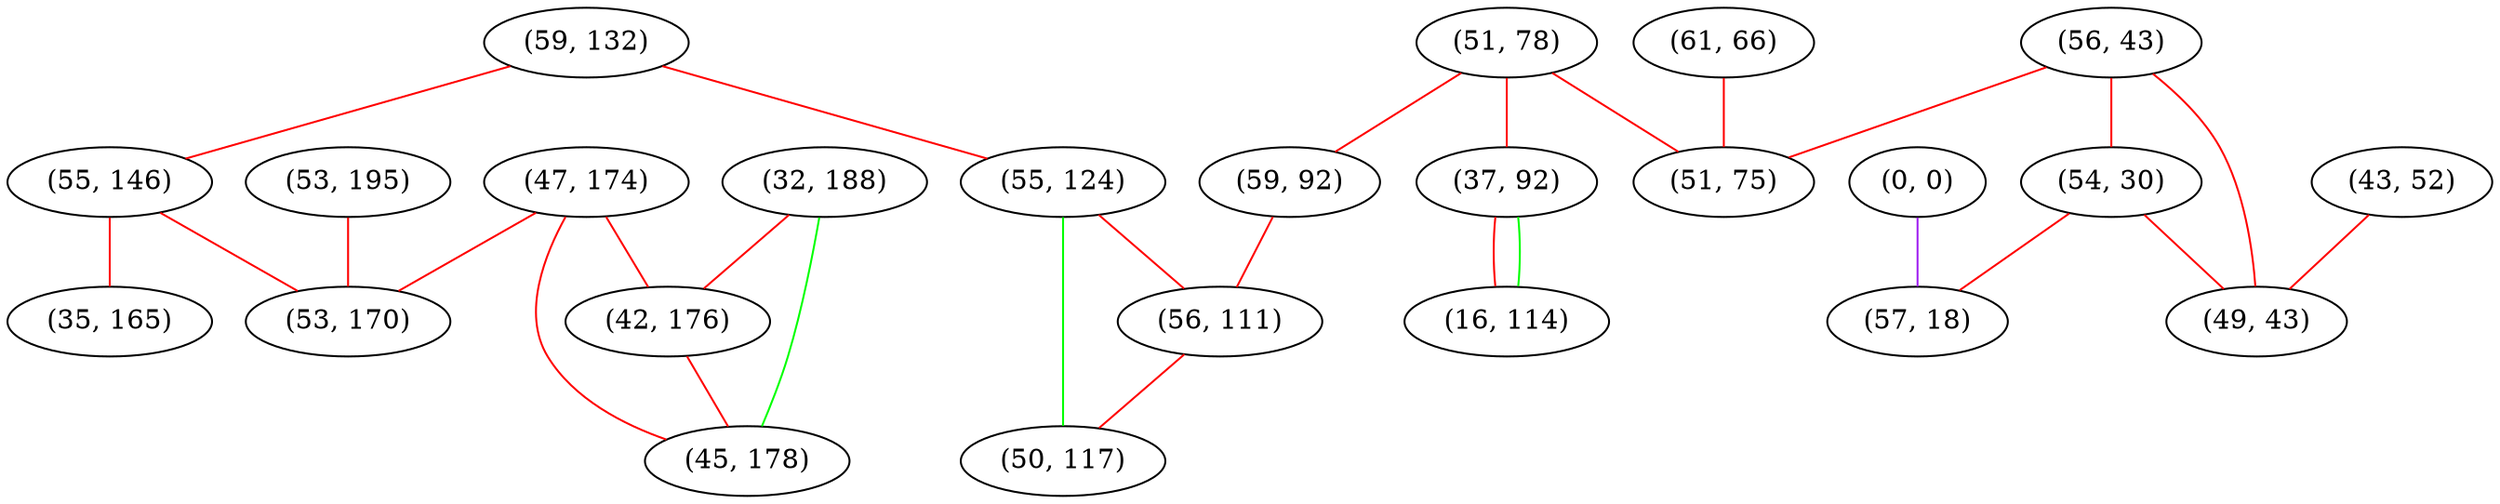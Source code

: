 graph "" {
"(59, 132)";
"(51, 78)";
"(56, 43)";
"(59, 92)";
"(47, 174)";
"(55, 146)";
"(54, 30)";
"(55, 124)";
"(61, 66)";
"(43, 52)";
"(37, 92)";
"(35, 165)";
"(0, 0)";
"(56, 111)";
"(53, 195)";
"(53, 170)";
"(50, 117)";
"(16, 114)";
"(32, 188)";
"(57, 18)";
"(42, 176)";
"(49, 43)";
"(45, 178)";
"(51, 75)";
"(59, 132)" -- "(55, 124)"  [color=red, key=0, weight=1];
"(59, 132)" -- "(55, 146)"  [color=red, key=0, weight=1];
"(51, 78)" -- "(37, 92)"  [color=red, key=0, weight=1];
"(51, 78)" -- "(59, 92)"  [color=red, key=0, weight=1];
"(51, 78)" -- "(51, 75)"  [color=red, key=0, weight=1];
"(56, 43)" -- "(49, 43)"  [color=red, key=0, weight=1];
"(56, 43)" -- "(51, 75)"  [color=red, key=0, weight=1];
"(56, 43)" -- "(54, 30)"  [color=red, key=0, weight=1];
"(59, 92)" -- "(56, 111)"  [color=red, key=0, weight=1];
"(47, 174)" -- "(42, 176)"  [color=red, key=0, weight=1];
"(47, 174)" -- "(53, 170)"  [color=red, key=0, weight=1];
"(47, 174)" -- "(45, 178)"  [color=red, key=0, weight=1];
"(55, 146)" -- "(53, 170)"  [color=red, key=0, weight=1];
"(55, 146)" -- "(35, 165)"  [color=red, key=0, weight=1];
"(54, 30)" -- "(57, 18)"  [color=red, key=0, weight=1];
"(54, 30)" -- "(49, 43)"  [color=red, key=0, weight=1];
"(55, 124)" -- "(50, 117)"  [color=green, key=0, weight=2];
"(55, 124)" -- "(56, 111)"  [color=red, key=0, weight=1];
"(61, 66)" -- "(51, 75)"  [color=red, key=0, weight=1];
"(43, 52)" -- "(49, 43)"  [color=red, key=0, weight=1];
"(37, 92)" -- "(16, 114)"  [color=red, key=0, weight=1];
"(37, 92)" -- "(16, 114)"  [color=green, key=1, weight=2];
"(0, 0)" -- "(57, 18)"  [color=purple, key=0, weight=4];
"(56, 111)" -- "(50, 117)"  [color=red, key=0, weight=1];
"(53, 195)" -- "(53, 170)"  [color=red, key=0, weight=1];
"(32, 188)" -- "(42, 176)"  [color=red, key=0, weight=1];
"(32, 188)" -- "(45, 178)"  [color=green, key=0, weight=2];
"(42, 176)" -- "(45, 178)"  [color=red, key=0, weight=1];
}
